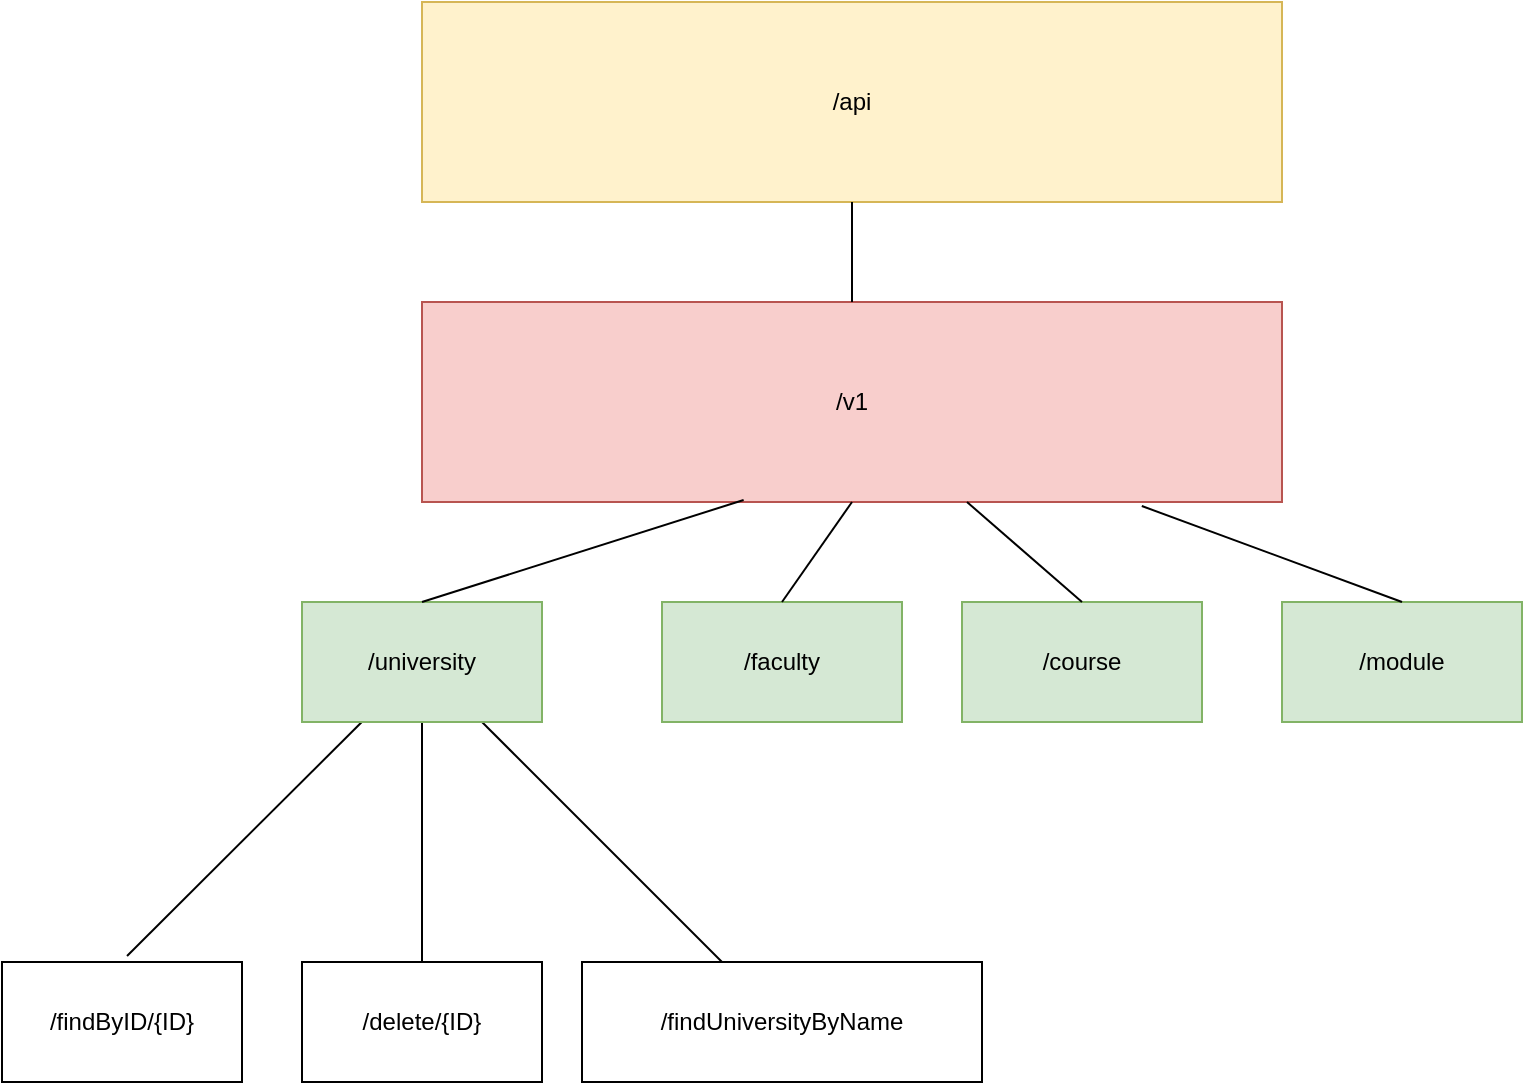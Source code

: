 <mxfile version="19.0.2" type="device"><diagram id="Xzy72Xpjq9hK13xSseU0" name="Seite-1"><mxGraphModel dx="1858" dy="1788" grid="1" gridSize="10" guides="1" tooltips="1" connect="1" arrows="1" fold="1" page="1" pageScale="1" pageWidth="827" pageHeight="1169" math="0" shadow="0"><root><mxCell id="0"/><mxCell id="1" parent="0"/><mxCell id="tKCS_hC_n-wwWVSedl-0-1" value="/v1" style="rounded=0;whiteSpace=wrap;html=1;fillColor=#f8cecc;strokeColor=#b85450;" vertex="1" parent="1"><mxGeometry x="160" y="60" width="430" height="100" as="geometry"/></mxCell><mxCell id="tKCS_hC_n-wwWVSedl-0-6" value="/findByID/{ID}" style="rounded=0;whiteSpace=wrap;html=1;" vertex="1" parent="1"><mxGeometry x="-50" y="390" width="120" height="60" as="geometry"/></mxCell><mxCell id="tKCS_hC_n-wwWVSedl-0-7" value="/delete/{ID}" style="rounded=0;whiteSpace=wrap;html=1;" vertex="1" parent="1"><mxGeometry x="100" y="390" width="120" height="60" as="geometry"/></mxCell><mxCell id="tKCS_hC_n-wwWVSedl-0-8" value="/findUniversityByName" style="rounded=0;whiteSpace=wrap;html=1;" vertex="1" parent="1"><mxGeometry x="240" y="390" width="200" height="60" as="geometry"/></mxCell><mxCell id="tKCS_hC_n-wwWVSedl-0-9" value="" style="endArrow=none;html=1;rounded=0;entryX=0.521;entryY=-0.05;entryDx=0;entryDy=0;entryPerimeter=0;" edge="1" parent="1" source="tKCS_hC_n-wwWVSedl-0-12" target="tKCS_hC_n-wwWVSedl-0-6"><mxGeometry width="50" height="50" relative="1" as="geometry"><mxPoint x="67.94" y="420.48" as="sourcePoint"/><mxPoint x="341.065" y="270" as="targetPoint"/></mxGeometry></mxCell><mxCell id="tKCS_hC_n-wwWVSedl-0-10" value="" style="endArrow=none;html=1;rounded=0;entryX=0.5;entryY=0;entryDx=0;entryDy=0;" edge="1" parent="1" source="tKCS_hC_n-wwWVSedl-0-12" target="tKCS_hC_n-wwWVSedl-0-7"><mxGeometry width="50" height="50" relative="1" as="geometry"><mxPoint x="154.444" y="420" as="sourcePoint"/><mxPoint x="122.52" y="497" as="targetPoint"/></mxGeometry></mxCell><mxCell id="tKCS_hC_n-wwWVSedl-0-11" value="" style="endArrow=none;html=1;rounded=0;" edge="1" parent="1" source="tKCS_hC_n-wwWVSedl-0-12" target="tKCS_hC_n-wwWVSedl-0-8"><mxGeometry width="50" height="50" relative="1" as="geometry"><mxPoint x="223.04" y="421.52" as="sourcePoint"/><mxPoint x="280" y="500" as="targetPoint"/></mxGeometry></mxCell><mxCell id="tKCS_hC_n-wwWVSedl-0-12" value="/university" style="rounded=0;whiteSpace=wrap;html=1;fillColor=#d5e8d4;strokeColor=#82b366;" vertex="1" parent="1"><mxGeometry x="100" y="210" width="120" height="60" as="geometry"/></mxCell><mxCell id="tKCS_hC_n-wwWVSedl-0-13" value="/faculty" style="rounded=0;whiteSpace=wrap;html=1;fillColor=#d5e8d4;strokeColor=#82b366;" vertex="1" parent="1"><mxGeometry x="280" y="210" width="120" height="60" as="geometry"/></mxCell><mxCell id="tKCS_hC_n-wwWVSedl-0-14" value="/course" style="rounded=0;whiteSpace=wrap;html=1;fillColor=#d5e8d4;strokeColor=#82b366;" vertex="1" parent="1"><mxGeometry x="430" y="210" width="120" height="60" as="geometry"/></mxCell><mxCell id="tKCS_hC_n-wwWVSedl-0-15" value="/module" style="rounded=0;whiteSpace=wrap;html=1;fillColor=#d5e8d4;strokeColor=#82b366;" vertex="1" parent="1"><mxGeometry x="590" y="210" width="120" height="60" as="geometry"/></mxCell><mxCell id="tKCS_hC_n-wwWVSedl-0-16" value="" style="endArrow=none;html=1;rounded=0;exitX=0.5;exitY=0;exitDx=0;exitDy=0;entryX=0.374;entryY=0.99;entryDx=0;entryDy=0;entryPerimeter=0;" edge="1" parent="1" source="tKCS_hC_n-wwWVSedl-0-12" target="tKCS_hC_n-wwWVSedl-0-1"><mxGeometry width="50" height="50" relative="1" as="geometry"><mxPoint x="320" y="270" as="sourcePoint"/><mxPoint x="370" y="220" as="targetPoint"/></mxGeometry></mxCell><mxCell id="tKCS_hC_n-wwWVSedl-0-17" value="" style="endArrow=none;html=1;rounded=0;exitX=0.5;exitY=0;exitDx=0;exitDy=0;entryX=0.5;entryY=1;entryDx=0;entryDy=0;" edge="1" parent="1" source="tKCS_hC_n-wwWVSedl-0-13" target="tKCS_hC_n-wwWVSedl-0-1"><mxGeometry width="50" height="50" relative="1" as="geometry"><mxPoint x="170" y="220" as="sourcePoint"/><mxPoint x="330.82" y="169" as="targetPoint"/></mxGeometry></mxCell><mxCell id="tKCS_hC_n-wwWVSedl-0-18" value="" style="endArrow=none;html=1;rounded=0;exitX=0.5;exitY=0;exitDx=0;exitDy=0;" edge="1" parent="1" source="tKCS_hC_n-wwWVSedl-0-14" target="tKCS_hC_n-wwWVSedl-0-1"><mxGeometry width="50" height="50" relative="1" as="geometry"><mxPoint x="350" y="220" as="sourcePoint"/><mxPoint x="385" y="170" as="targetPoint"/></mxGeometry></mxCell><mxCell id="tKCS_hC_n-wwWVSedl-0-19" value="" style="endArrow=none;html=1;rounded=0;exitX=0.5;exitY=0;exitDx=0;exitDy=0;entryX=0.837;entryY=1.02;entryDx=0;entryDy=0;entryPerimeter=0;" edge="1" parent="1" source="tKCS_hC_n-wwWVSedl-0-15" target="tKCS_hC_n-wwWVSedl-0-1"><mxGeometry width="50" height="50" relative="1" as="geometry"><mxPoint x="500" y="220" as="sourcePoint"/><mxPoint x="442.5" y="170" as="targetPoint"/></mxGeometry></mxCell><mxCell id="tKCS_hC_n-wwWVSedl-0-20" value="/api" style="rounded=0;whiteSpace=wrap;html=1;fillColor=#fff2cc;strokeColor=#d6b656;" vertex="1" parent="1"><mxGeometry x="160" y="-90" width="430" height="100" as="geometry"/></mxCell><mxCell id="tKCS_hC_n-wwWVSedl-0-21" value="" style="endArrow=none;html=1;rounded=0;exitX=0.5;exitY=1;exitDx=0;exitDy=0;" edge="1" parent="1" source="tKCS_hC_n-wwWVSedl-0-20" target="tKCS_hC_n-wwWVSedl-0-1"><mxGeometry width="50" height="50" relative="1" as="geometry"><mxPoint x="320" y="190" as="sourcePoint"/><mxPoint x="370" y="140" as="targetPoint"/></mxGeometry></mxCell></root></mxGraphModel></diagram></mxfile>